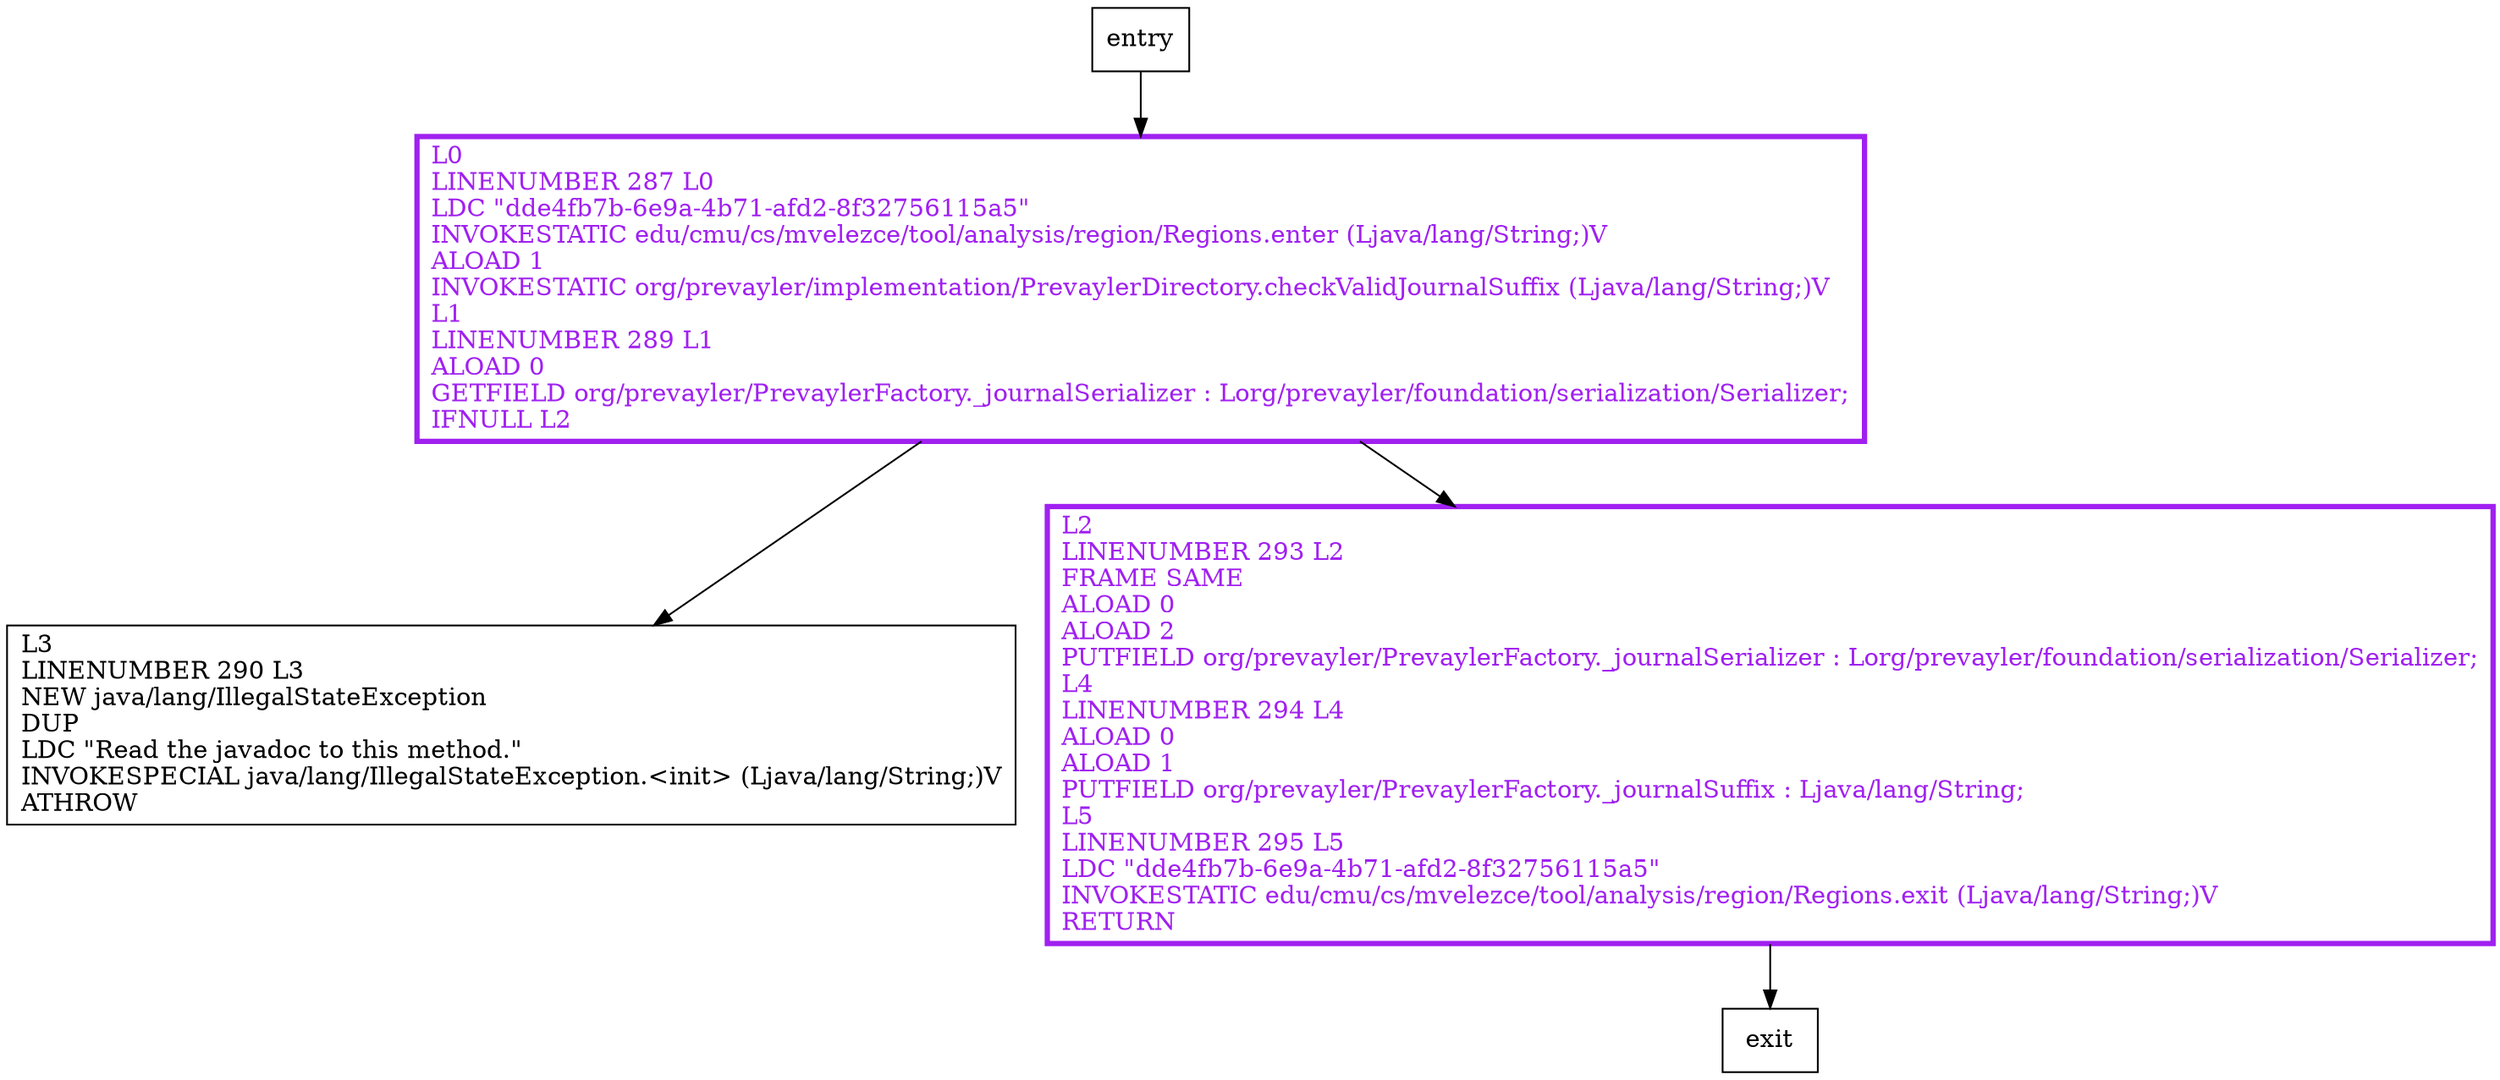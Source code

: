 digraph configureJournalSerializer {
node [shape=record];
1024478363 [label="L3\lLINENUMBER 290 L3\lNEW java/lang/IllegalStateException\lDUP\lLDC \"Read the javadoc to this method.\"\lINVOKESPECIAL java/lang/IllegalStateException.\<init\> (Ljava/lang/String;)V\lATHROW\l"];
705400860 [label="L2\lLINENUMBER 293 L2\lFRAME SAME\lALOAD 0\lALOAD 2\lPUTFIELD org/prevayler/PrevaylerFactory._journalSerializer : Lorg/prevayler/foundation/serialization/Serializer;\lL4\lLINENUMBER 294 L4\lALOAD 0\lALOAD 1\lPUTFIELD org/prevayler/PrevaylerFactory._journalSuffix : Ljava/lang/String;\lL5\lLINENUMBER 295 L5\lLDC \"dde4fb7b-6e9a-4b71-afd2-8f32756115a5\"\lINVOKESTATIC edu/cmu/cs/mvelezce/tool/analysis/region/Regions.exit (Ljava/lang/String;)V\lRETURN\l"];
79791382 [label="L0\lLINENUMBER 287 L0\lLDC \"dde4fb7b-6e9a-4b71-afd2-8f32756115a5\"\lINVOKESTATIC edu/cmu/cs/mvelezce/tool/analysis/region/Regions.enter (Ljava/lang/String;)V\lALOAD 1\lINVOKESTATIC org/prevayler/implementation/PrevaylerDirectory.checkValidJournalSuffix (Ljava/lang/String;)V\lL1\lLINENUMBER 289 L1\lALOAD 0\lGETFIELD org/prevayler/PrevaylerFactory._journalSerializer : Lorg/prevayler/foundation/serialization/Serializer;\lIFNULL L2\l"];
entry;
exit;
entry -> 79791382;
705400860 -> exit;
79791382 -> 1024478363;
79791382 -> 705400860;
705400860[fontcolor="purple", penwidth=3, color="purple"];
79791382[fontcolor="purple", penwidth=3, color="purple"];
}
